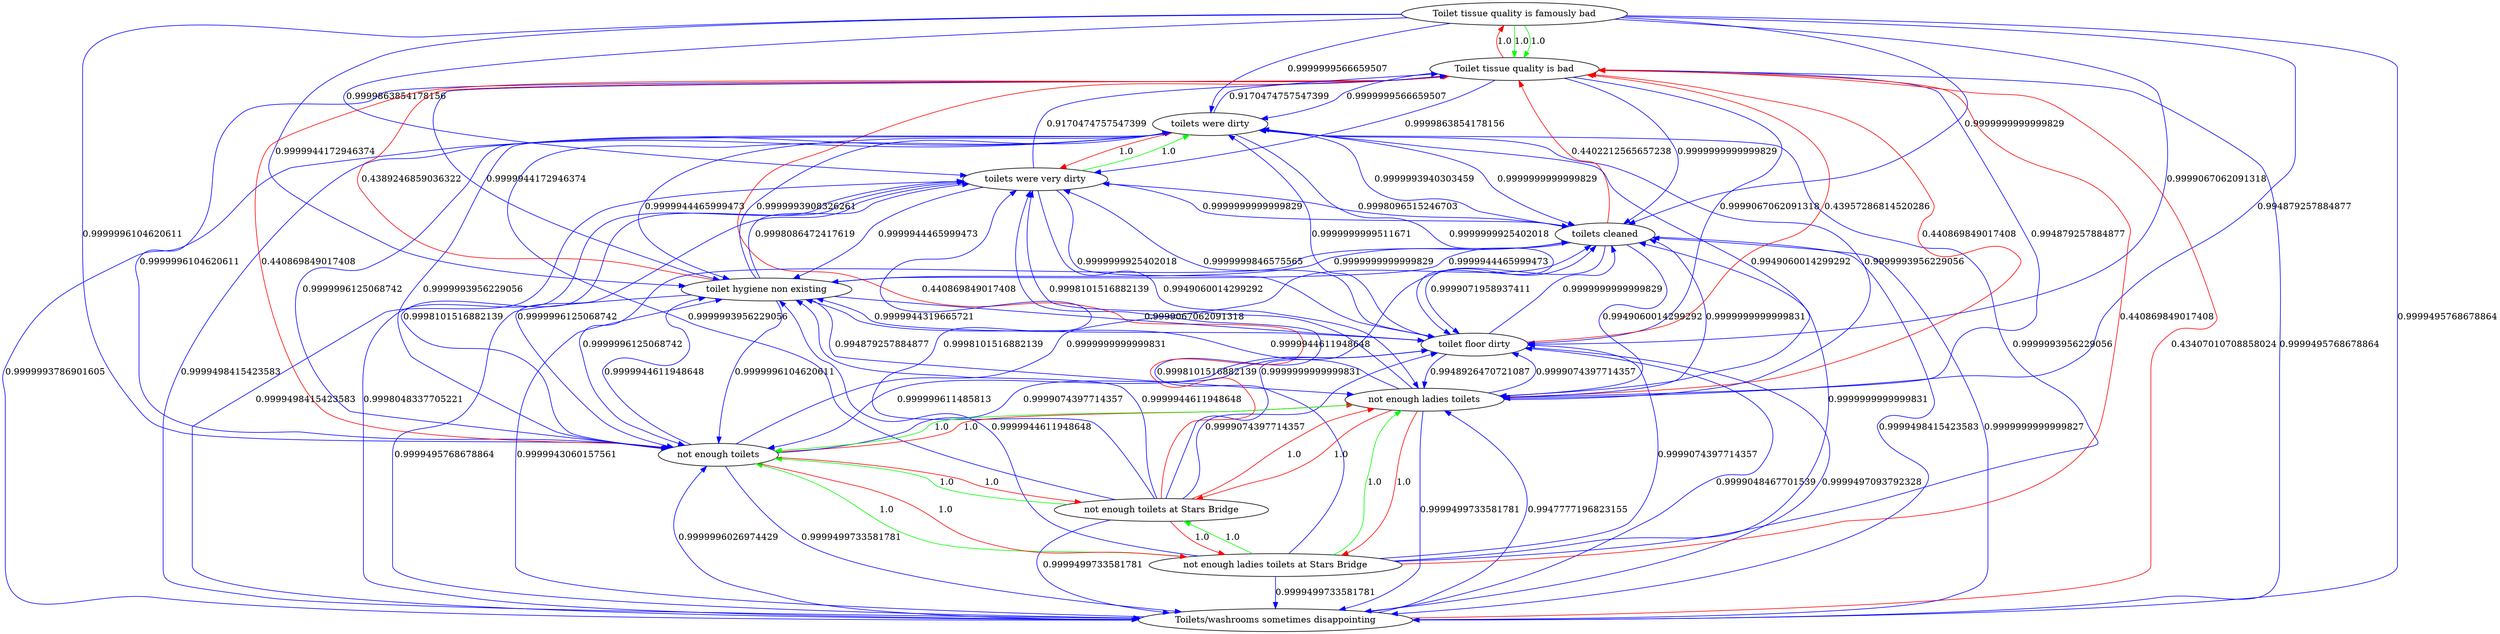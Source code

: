 digraph rawGraph {
"Toilet tissue quality is famously bad";"Toilet tissue quality is bad";"Toilets/washrooms sometimes disappointing";"not enough ladies toilets at Stars Bridge";"not enough toilets at Stars Bridge";"not enough toilets";"not enough ladies toilets";"toilet floor dirty";"toilet hygiene non existing";"toilets cleaned";"toilets were very dirty";"toilets were dirty";"Toilet tissue quality is famously bad" -> "Toilet tissue quality is bad" [label=1.0] [color=green]
"Toilet tissue quality is famously bad" -> "Toilet tissue quality is bad" [label=1.0] [color=green]
"Toilet tissue quality is bad" -> "Toilet tissue quality is famously bad" [label=1.0] [color=red]
"Toilet tissue quality is famously bad" -> "Toilets/washrooms sometimes disappointing" [label=0.9999495768678864] [color=blue]
"Toilet tissue quality is bad" -> "Toilets/washrooms sometimes disappointing" [label=0.9999495768678864] [color=blue]
"Toilets/washrooms sometimes disappointing" -> "Toilet tissue quality is bad" [label=0.43407010708858024] [color=red]
"not enough ladies toilets at Stars Bridge" -> "not enough toilets at Stars Bridge" [label=1.0] [color=green]
"not enough toilets at Stars Bridge" -> "not enough toilets" [label=1.0] [color=green]
"not enough ladies toilets at Stars Bridge" -> "not enough ladies toilets" [label=1.0] [color=green]
"not enough ladies toilets" -> "not enough toilets" [label=1.0] [color=green]
"not enough ladies toilets at Stars Bridge" -> "not enough toilets" [label=1.0] [color=green]
"not enough toilets at Stars Bridge" -> "not enough ladies toilets at Stars Bridge" [label=1.0] [color=red]
"not enough toilets at Stars Bridge" -> "not enough ladies toilets" [label=1.0] [color=red]
"not enough toilets" -> "not enough ladies toilets at Stars Bridge" [label=1.0] [color=red]
"not enough toilets" -> "not enough toilets at Stars Bridge" [label=1.0] [color=red]
"not enough toilets" -> "not enough ladies toilets" [label=1.0] [color=red]
"not enough ladies toilets" -> "not enough ladies toilets at Stars Bridge" [label=1.0] [color=red]
"not enough ladies toilets" -> "not enough toilets at Stars Bridge" [label=1.0] [color=red]
"Toilet tissue quality is famously bad" -> "not enough toilets" [label=0.9999996104620611] [color=blue]
"Toilet tissue quality is famously bad" -> "not enough ladies toilets" [label=0.994879257884877] [color=blue]
"Toilet tissue quality is bad" -> "not enough toilets" [label=0.9999996104620611] [color=blue]
"Toilet tissue quality is bad" -> "not enough ladies toilets" [label=0.994879257884877] [color=blue]
"Toilets/washrooms sometimes disappointing" -> "not enough toilets" [label=0.9999996026974429] [color=blue]
"Toilets/washrooms sometimes disappointing" -> "not enough ladies toilets" [label=0.9947777196823155] [color=blue]
"not enough ladies toilets at Stars Bridge" -> "Toilet tissue quality is bad" [label=0.440869849017408] [color=red]
"not enough ladies toilets at Stars Bridge" -> "Toilets/washrooms sometimes disappointing" [label=0.9999499733581781] [color=blue]
"not enough toilets at Stars Bridge" -> "Toilet tissue quality is bad" [label=0.440869849017408] [color=red]
"not enough toilets at Stars Bridge" -> "Toilets/washrooms sometimes disappointing" [label=0.9999499733581781] [color=blue]
"not enough toilets" -> "Toilet tissue quality is bad" [label=0.440869849017408] [color=red]
"not enough toilets" -> "Toilets/washrooms sometimes disappointing" [label=0.9999499733581781] [color=blue]
"not enough ladies toilets" -> "Toilet tissue quality is bad" [label=0.440869849017408] [color=red]
"not enough ladies toilets" -> "Toilets/washrooms sometimes disappointing" [label=0.9999499733581781] [color=blue]
"Toilet tissue quality is famously bad" -> "toilet floor dirty" [label=0.9999067062091318] [color=blue]
"Toilet tissue quality is bad" -> "toilet floor dirty" [label=0.9999067062091318] [color=blue]
"Toilets/washrooms sometimes disappointing" -> "toilet floor dirty" [label=0.9999048467701539] [color=blue]
"not enough ladies toilets at Stars Bridge" -> "toilet floor dirty" [label=0.9999074397714357] [color=blue]
"not enough toilets at Stars Bridge" -> "toilet floor dirty" [label=0.9999074397714357] [color=blue]
"not enough toilets" -> "toilet floor dirty" [label=0.9999074397714357] [color=blue]
"not enough ladies toilets" -> "toilet floor dirty" [label=0.9999074397714357] [color=blue]
"toilet floor dirty" -> "Toilet tissue quality is bad" [label=0.43957286814520286] [color=red]
"toilet floor dirty" -> "Toilets/washrooms sometimes disappointing" [label=0.9999497093792328] [color=blue]
"toilet floor dirty" -> "not enough toilets" [label=0.999999611485813] [color=blue]
"toilet floor dirty" -> "not enough ladies toilets" [label=0.9948926470721087] [color=blue]
"Toilet tissue quality is famously bad" -> "toilet hygiene non existing" [label=0.9999944172946374] [color=blue]
"Toilet tissue quality is bad" -> "toilet hygiene non existing" [label=0.9999944172946374] [color=blue]
"Toilets/washrooms sometimes disappointing" -> "toilet hygiene non existing" [label=0.9999943060157561] [color=blue]
"not enough ladies toilets at Stars Bridge" -> "toilet hygiene non existing" [label=0.9999944611948648] [color=blue]
"not enough toilets at Stars Bridge" -> "toilet hygiene non existing" [label=0.9999944611948648] [color=blue]
"not enough toilets" -> "toilet hygiene non existing" [label=0.9999944611948648] [color=blue]
"not enough ladies toilets" -> "toilet hygiene non existing" [label=0.9999944611948648] [color=blue]
"toilet floor dirty" -> "toilet hygiene non existing" [label=0.9999944319665721] [color=blue]
"toilet hygiene non existing" -> "Toilet tissue quality is bad" [label=0.4389246859036322] [color=red]
"toilet hygiene non existing" -> "Toilets/washrooms sometimes disappointing" [label=0.9999495768678864] [color=blue]
"toilet hygiene non existing" -> "not enough toilets" [label=0.9999996104620611] [color=blue]
"toilet hygiene non existing" -> "not enough ladies toilets" [label=0.994879257884877] [color=blue]
"toilet hygiene non existing" -> "toilet floor dirty" [label=0.9999067062091318] [color=blue]
"Toilet tissue quality is famously bad" -> "toilets cleaned" [label=0.9999999999999829] [color=blue]
"Toilet tissue quality is bad" -> "toilets cleaned" [label=0.9999999999999829] [color=blue]
"Toilets/washrooms sometimes disappointing" -> "toilets cleaned" [label=0.9999999999999827] [color=blue]
"not enough ladies toilets at Stars Bridge" -> "toilets cleaned" [label=0.9999999999999831] [color=blue]
"not enough toilets at Stars Bridge" -> "toilets cleaned" [label=0.9999999999999831] [color=blue]
"not enough toilets" -> "toilets cleaned" [label=0.9999999999999831] [color=blue]
"not enough ladies toilets" -> "toilets cleaned" [label=0.9999999999999831] [color=blue]
"toilet floor dirty" -> "toilets cleaned" [label=0.9999999999999829] [color=blue]
"toilet hygiene non existing" -> "toilets cleaned" [label=0.9999999999999829] [color=blue]
"toilets cleaned" -> "Toilet tissue quality is bad" [label=0.4402212565657238] [color=red]
"toilets cleaned" -> "Toilets/washrooms sometimes disappointing" [label=0.9999498415423583] [color=blue]
"toilets cleaned" -> "not enough toilets" [label=0.9999996125068742] [color=blue]
"toilets cleaned" -> "not enough ladies toilets" [label=0.9949060014299292] [color=blue]
"toilets cleaned" -> "toilet floor dirty" [label=0.9999071958937411] [color=blue]
"toilets cleaned" -> "toilet hygiene non existing" [label=0.9999944465999473] [color=blue]
"toilets were very dirty" -> "toilets were dirty" [label=1.0] [color=green]
"toilets were dirty" -> "toilets were very dirty" [label=1.0] [color=red]
"Toilet tissue quality is famously bad" -> "toilets were very dirty" [label=0.9999863854178156] [color=blue]
"Toilet tissue quality is famously bad" -> "toilets were dirty" [label=0.9999999566659507] [color=blue]
"Toilet tissue quality is bad" -> "toilets were very dirty" [label=0.9999863854178156] [color=blue]
"Toilet tissue quality is bad" -> "toilets were dirty" [label=0.9999999566659507] [color=blue]
"Toilets/washrooms sometimes disappointing" -> "toilets were very dirty" [label=0.9998048337705221] [color=blue]
"Toilets/washrooms sometimes disappointing" -> "toilets were dirty" [label=0.9999993786901605] [color=blue]
"not enough ladies toilets at Stars Bridge" -> "toilets were very dirty" [label=0.9998101516882139] [color=blue]
"not enough ladies toilets at Stars Bridge" -> "toilets were dirty" [label=0.9999993956229056] [color=blue]
"not enough toilets at Stars Bridge" -> "toilets were very dirty" [label=0.9998101516882139] [color=blue]
"not enough toilets at Stars Bridge" -> "toilets were dirty" [label=0.9999993956229056] [color=blue]
"not enough toilets" -> "toilets were very dirty" [label=0.9998101516882139] [color=blue]
"not enough toilets" -> "toilets were dirty" [label=0.9999993956229056] [color=blue]
"not enough ladies toilets" -> "toilets were very dirty" [label=0.9998101516882139] [color=blue]
"not enough ladies toilets" -> "toilets were dirty" [label=0.9999993956229056] [color=blue]
"toilet floor dirty" -> "toilets were very dirty" [label=0.9999999846575565] [color=blue]
"toilet floor dirty" -> "toilets were dirty" [label=0.9999999999511671] [color=blue]
"toilet hygiene non existing" -> "toilets were very dirty" [label=0.9998086472417619] [color=blue]
"toilet hygiene non existing" -> "toilets were dirty" [label=0.9999993908326261] [color=blue]
"toilets cleaned" -> "toilets were very dirty" [label=0.9998096515246703] [color=blue]
"toilets cleaned" -> "toilets were dirty" [label=0.9999993940303459] [color=blue]
"toilets were very dirty" -> "Toilet tissue quality is bad" [label=0.9170474757547399] [color=blue]
"toilets were very dirty" -> "Toilets/washrooms sometimes disappointing" [label=0.9999498415423583] [color=blue]
"toilets were very dirty" -> "not enough toilets" [label=0.9999996125068742] [color=blue]
"toilets were very dirty" -> "not enough ladies toilets" [label=0.9949060014299292] [color=blue]
"toilets were very dirty" -> "toilet floor dirty" [label=0.9999999925402018] [color=blue]
"toilets were very dirty" -> "toilet hygiene non existing" [label=0.9999944465999473] [color=blue]
"toilets were very dirty" -> "toilets cleaned" [label=0.9999999999999829] [color=blue]
"toilets were dirty" -> "Toilet tissue quality is bad" [label=0.9170474757547399] [color=blue]
"toilets were dirty" -> "Toilets/washrooms sometimes disappointing" [label=0.9999498415423583] [color=blue]
"toilets were dirty" -> "not enough toilets" [label=0.9999996125068742] [color=blue]
"toilets were dirty" -> "not enough ladies toilets" [label=0.9949060014299292] [color=blue]
"toilets were dirty" -> "toilet floor dirty" [label=0.9999999925402018] [color=blue]
"toilets were dirty" -> "toilet hygiene non existing" [label=0.9999944465999473] [color=blue]
"toilets were dirty" -> "toilets cleaned" [label=0.9999999999999829] [color=blue]
}
